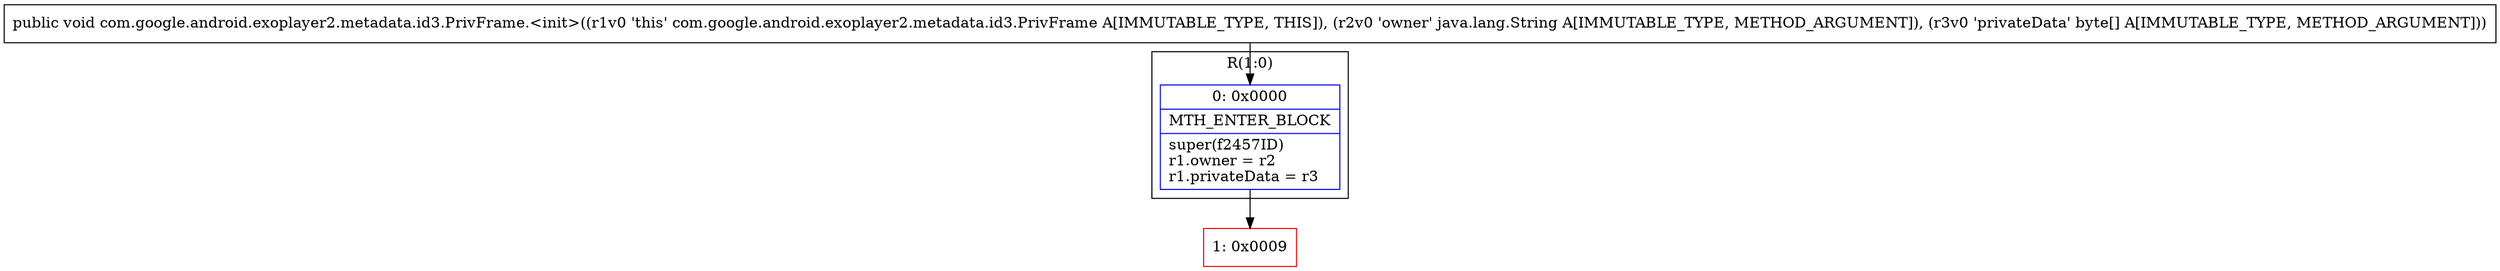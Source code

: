 digraph "CFG forcom.google.android.exoplayer2.metadata.id3.PrivFrame.\<init\>(Ljava\/lang\/String;[B)V" {
subgraph cluster_Region_1177860641 {
label = "R(1:0)";
node [shape=record,color=blue];
Node_0 [shape=record,label="{0\:\ 0x0000|MTH_ENTER_BLOCK\l|super(f2457ID)\lr1.owner = r2\lr1.privateData = r3\l}"];
}
Node_1 [shape=record,color=red,label="{1\:\ 0x0009}"];
MethodNode[shape=record,label="{public void com.google.android.exoplayer2.metadata.id3.PrivFrame.\<init\>((r1v0 'this' com.google.android.exoplayer2.metadata.id3.PrivFrame A[IMMUTABLE_TYPE, THIS]), (r2v0 'owner' java.lang.String A[IMMUTABLE_TYPE, METHOD_ARGUMENT]), (r3v0 'privateData' byte[] A[IMMUTABLE_TYPE, METHOD_ARGUMENT])) }"];
MethodNode -> Node_0;
Node_0 -> Node_1;
}

